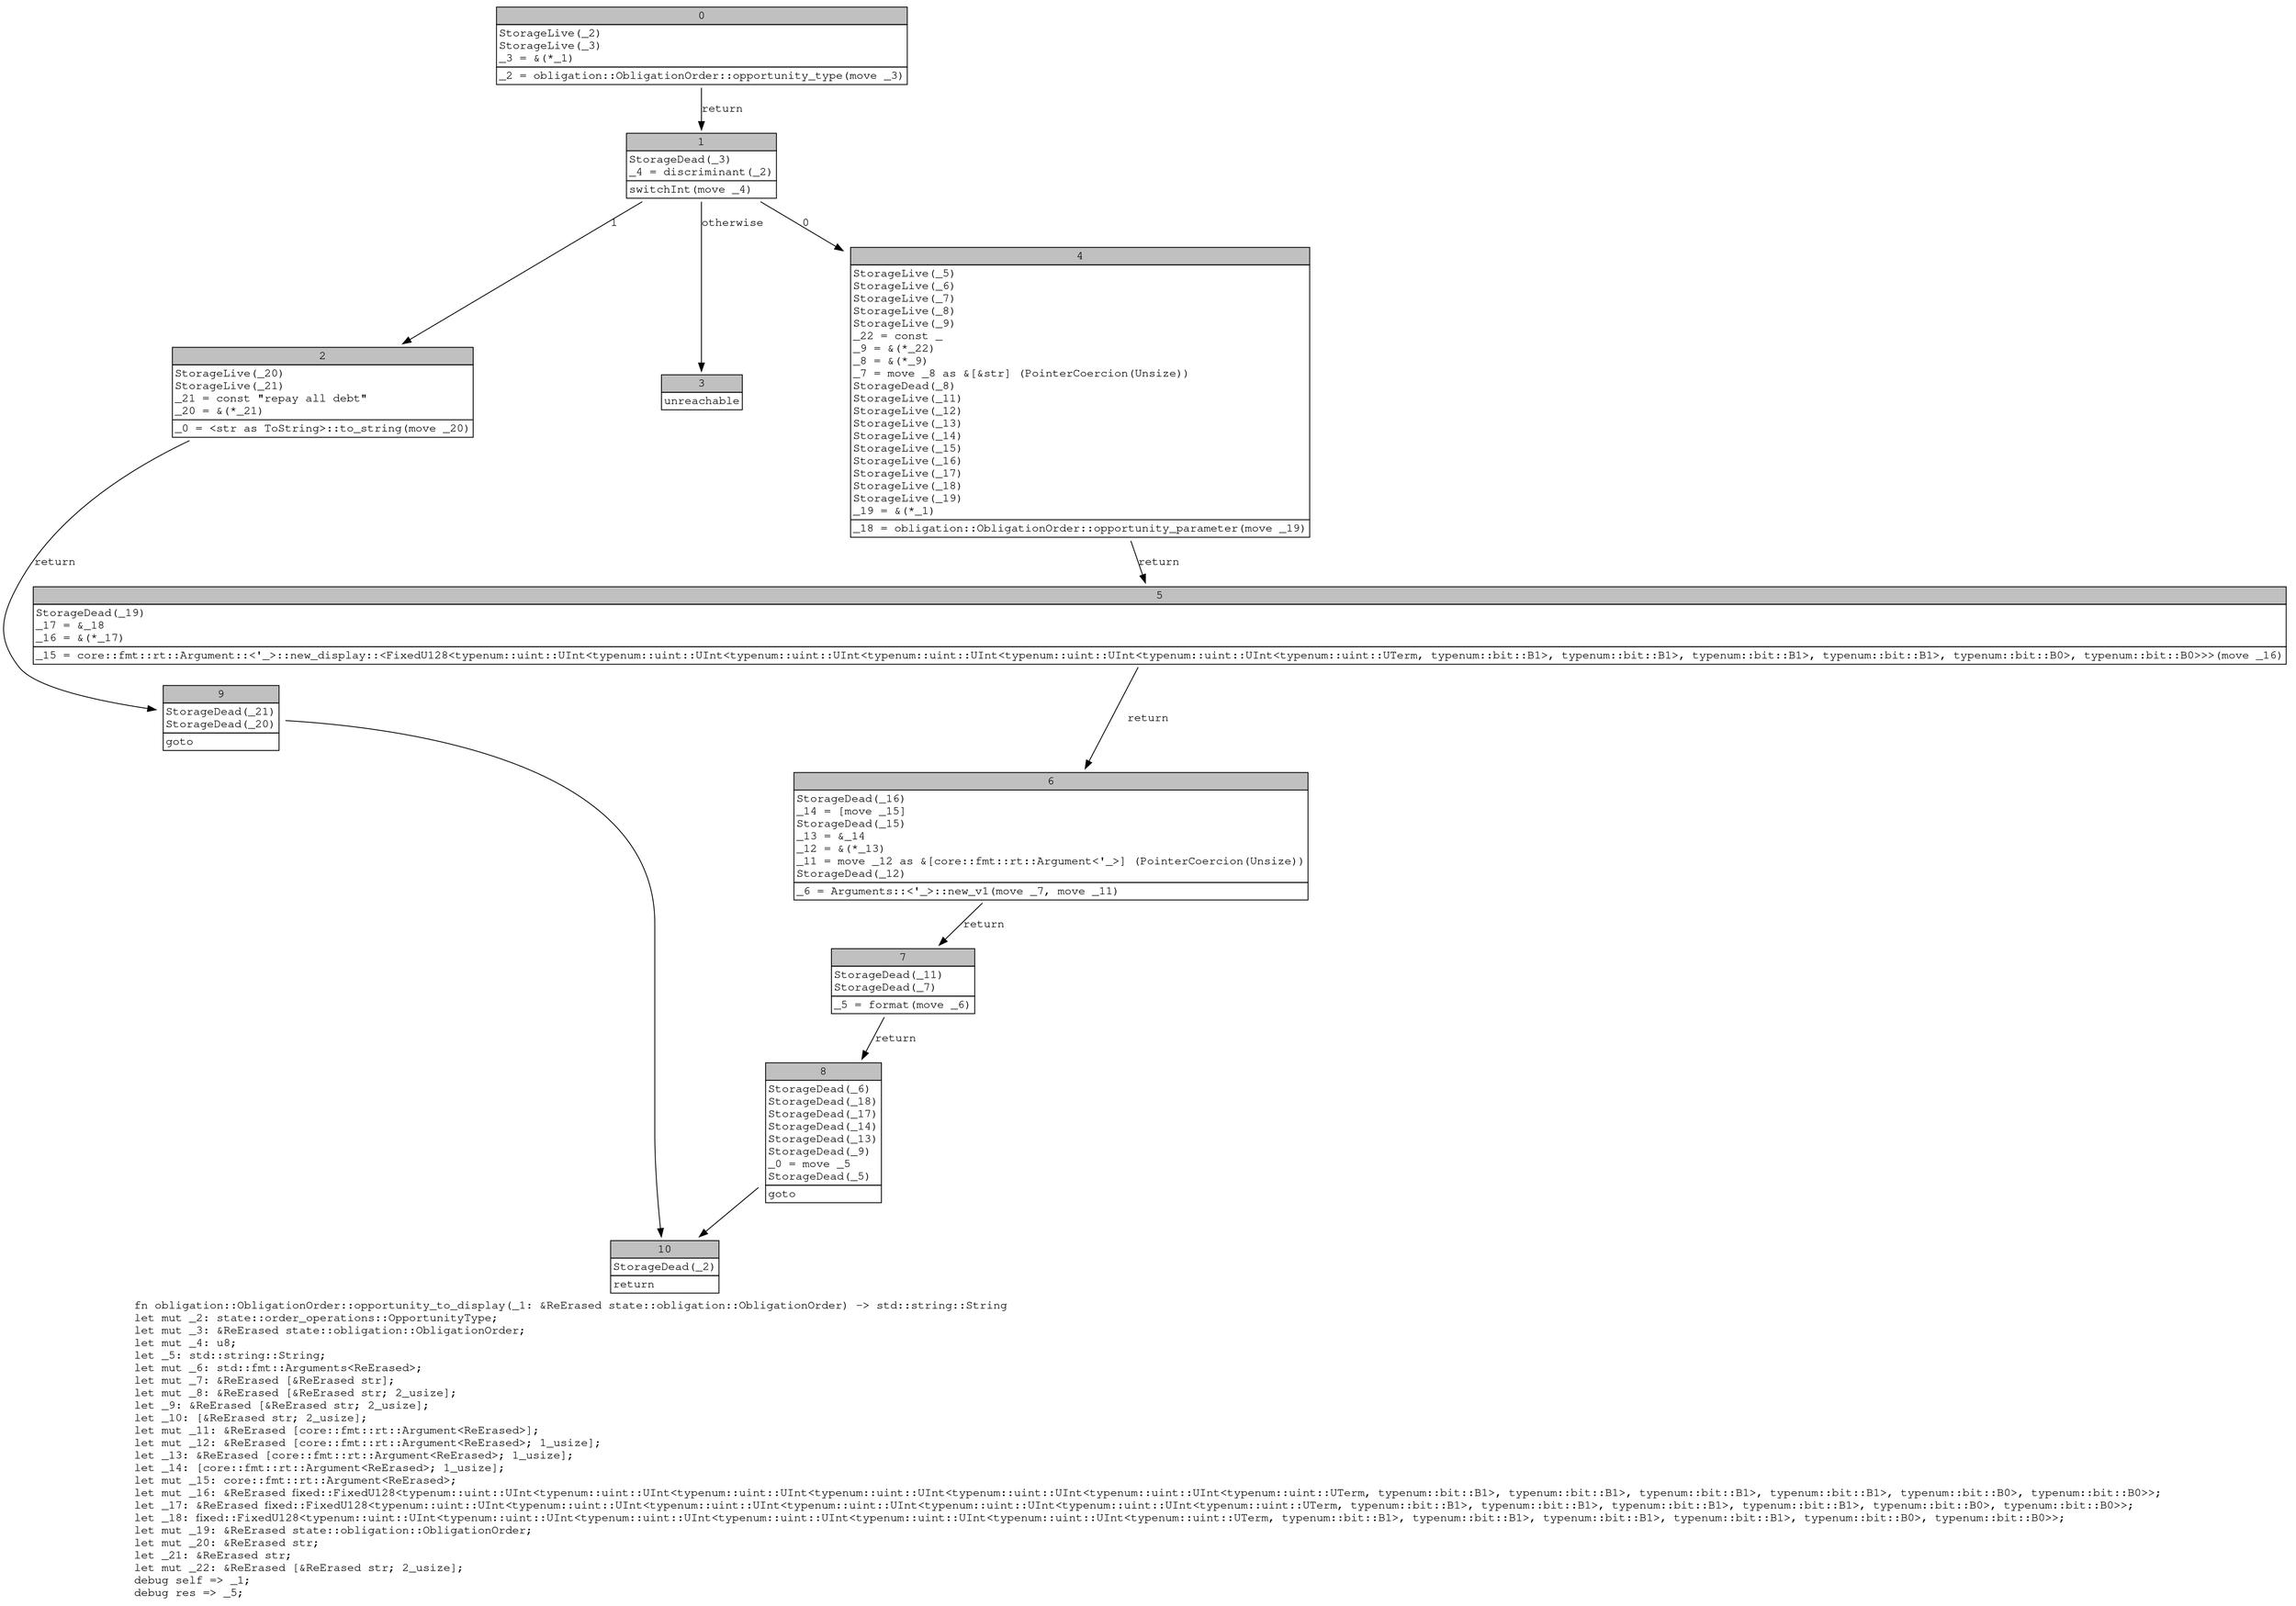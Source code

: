 digraph Mir_0_1750 {
    graph [fontname="Courier, monospace"];
    node [fontname="Courier, monospace"];
    edge [fontname="Courier, monospace"];
    label=<fn obligation::ObligationOrder::opportunity_to_display(_1: &amp;ReErased state::obligation::ObligationOrder) -&gt; std::string::String<br align="left"/>let mut _2: state::order_operations::OpportunityType;<br align="left"/>let mut _3: &amp;ReErased state::obligation::ObligationOrder;<br align="left"/>let mut _4: u8;<br align="left"/>let _5: std::string::String;<br align="left"/>let mut _6: std::fmt::Arguments&lt;ReErased&gt;;<br align="left"/>let mut _7: &amp;ReErased [&amp;ReErased str];<br align="left"/>let mut _8: &amp;ReErased [&amp;ReErased str; 2_usize];<br align="left"/>let _9: &amp;ReErased [&amp;ReErased str; 2_usize];<br align="left"/>let _10: [&amp;ReErased str; 2_usize];<br align="left"/>let mut _11: &amp;ReErased [core::fmt::rt::Argument&lt;ReErased&gt;];<br align="left"/>let mut _12: &amp;ReErased [core::fmt::rt::Argument&lt;ReErased&gt;; 1_usize];<br align="left"/>let _13: &amp;ReErased [core::fmt::rt::Argument&lt;ReErased&gt;; 1_usize];<br align="left"/>let _14: [core::fmt::rt::Argument&lt;ReErased&gt;; 1_usize];<br align="left"/>let mut _15: core::fmt::rt::Argument&lt;ReErased&gt;;<br align="left"/>let mut _16: &amp;ReErased fixed::FixedU128&lt;typenum::uint::UInt&lt;typenum::uint::UInt&lt;typenum::uint::UInt&lt;typenum::uint::UInt&lt;typenum::uint::UInt&lt;typenum::uint::UInt&lt;typenum::uint::UTerm, typenum::bit::B1&gt;, typenum::bit::B1&gt;, typenum::bit::B1&gt;, typenum::bit::B1&gt;, typenum::bit::B0&gt;, typenum::bit::B0&gt;&gt;;<br align="left"/>let _17: &amp;ReErased fixed::FixedU128&lt;typenum::uint::UInt&lt;typenum::uint::UInt&lt;typenum::uint::UInt&lt;typenum::uint::UInt&lt;typenum::uint::UInt&lt;typenum::uint::UInt&lt;typenum::uint::UTerm, typenum::bit::B1&gt;, typenum::bit::B1&gt;, typenum::bit::B1&gt;, typenum::bit::B1&gt;, typenum::bit::B0&gt;, typenum::bit::B0&gt;&gt;;<br align="left"/>let _18: fixed::FixedU128&lt;typenum::uint::UInt&lt;typenum::uint::UInt&lt;typenum::uint::UInt&lt;typenum::uint::UInt&lt;typenum::uint::UInt&lt;typenum::uint::UInt&lt;typenum::uint::UTerm, typenum::bit::B1&gt;, typenum::bit::B1&gt;, typenum::bit::B1&gt;, typenum::bit::B1&gt;, typenum::bit::B0&gt;, typenum::bit::B0&gt;&gt;;<br align="left"/>let mut _19: &amp;ReErased state::obligation::ObligationOrder;<br align="left"/>let mut _20: &amp;ReErased str;<br align="left"/>let _21: &amp;ReErased str;<br align="left"/>let mut _22: &amp;ReErased [&amp;ReErased str; 2_usize];<br align="left"/>debug self =&gt; _1;<br align="left"/>debug res =&gt; _5;<br align="left"/>>;
    bb0__0_1750 [shape="none", label=<<table border="0" cellborder="1" cellspacing="0"><tr><td bgcolor="gray" align="center" colspan="1">0</td></tr><tr><td align="left" balign="left">StorageLive(_2)<br/>StorageLive(_3)<br/>_3 = &amp;(*_1)<br/></td></tr><tr><td align="left">_2 = obligation::ObligationOrder::opportunity_type(move _3)</td></tr></table>>];
    bb1__0_1750 [shape="none", label=<<table border="0" cellborder="1" cellspacing="0"><tr><td bgcolor="gray" align="center" colspan="1">1</td></tr><tr><td align="left" balign="left">StorageDead(_3)<br/>_4 = discriminant(_2)<br/></td></tr><tr><td align="left">switchInt(move _4)</td></tr></table>>];
    bb2__0_1750 [shape="none", label=<<table border="0" cellborder="1" cellspacing="0"><tr><td bgcolor="gray" align="center" colspan="1">2</td></tr><tr><td align="left" balign="left">StorageLive(_20)<br/>StorageLive(_21)<br/>_21 = const &quot;repay all debt&quot;<br/>_20 = &amp;(*_21)<br/></td></tr><tr><td align="left">_0 = &lt;str as ToString&gt;::to_string(move _20)</td></tr></table>>];
    bb3__0_1750 [shape="none", label=<<table border="0" cellborder="1" cellspacing="0"><tr><td bgcolor="gray" align="center" colspan="1">3</td></tr><tr><td align="left">unreachable</td></tr></table>>];
    bb4__0_1750 [shape="none", label=<<table border="0" cellborder="1" cellspacing="0"><tr><td bgcolor="gray" align="center" colspan="1">4</td></tr><tr><td align="left" balign="left">StorageLive(_5)<br/>StorageLive(_6)<br/>StorageLive(_7)<br/>StorageLive(_8)<br/>StorageLive(_9)<br/>_22 = const _<br/>_9 = &amp;(*_22)<br/>_8 = &amp;(*_9)<br/>_7 = move _8 as &amp;[&amp;str] (PointerCoercion(Unsize))<br/>StorageDead(_8)<br/>StorageLive(_11)<br/>StorageLive(_12)<br/>StorageLive(_13)<br/>StorageLive(_14)<br/>StorageLive(_15)<br/>StorageLive(_16)<br/>StorageLive(_17)<br/>StorageLive(_18)<br/>StorageLive(_19)<br/>_19 = &amp;(*_1)<br/></td></tr><tr><td align="left">_18 = obligation::ObligationOrder::opportunity_parameter(move _19)</td></tr></table>>];
    bb5__0_1750 [shape="none", label=<<table border="0" cellborder="1" cellspacing="0"><tr><td bgcolor="gray" align="center" colspan="1">5</td></tr><tr><td align="left" balign="left">StorageDead(_19)<br/>_17 = &amp;_18<br/>_16 = &amp;(*_17)<br/></td></tr><tr><td align="left">_15 = core::fmt::rt::Argument::&lt;'_&gt;::new_display::&lt;FixedU128&lt;typenum::uint::UInt&lt;typenum::uint::UInt&lt;typenum::uint::UInt&lt;typenum::uint::UInt&lt;typenum::uint::UInt&lt;typenum::uint::UInt&lt;typenum::uint::UTerm, typenum::bit::B1&gt;, typenum::bit::B1&gt;, typenum::bit::B1&gt;, typenum::bit::B1&gt;, typenum::bit::B0&gt;, typenum::bit::B0&gt;&gt;&gt;(move _16)</td></tr></table>>];
    bb6__0_1750 [shape="none", label=<<table border="0" cellborder="1" cellspacing="0"><tr><td bgcolor="gray" align="center" colspan="1">6</td></tr><tr><td align="left" balign="left">StorageDead(_16)<br/>_14 = [move _15]<br/>StorageDead(_15)<br/>_13 = &amp;_14<br/>_12 = &amp;(*_13)<br/>_11 = move _12 as &amp;[core::fmt::rt::Argument&lt;'_&gt;] (PointerCoercion(Unsize))<br/>StorageDead(_12)<br/></td></tr><tr><td align="left">_6 = Arguments::&lt;'_&gt;::new_v1(move _7, move _11)</td></tr></table>>];
    bb7__0_1750 [shape="none", label=<<table border="0" cellborder="1" cellspacing="0"><tr><td bgcolor="gray" align="center" colspan="1">7</td></tr><tr><td align="left" balign="left">StorageDead(_11)<br/>StorageDead(_7)<br/></td></tr><tr><td align="left">_5 = format(move _6)</td></tr></table>>];
    bb8__0_1750 [shape="none", label=<<table border="0" cellborder="1" cellspacing="0"><tr><td bgcolor="gray" align="center" colspan="1">8</td></tr><tr><td align="left" balign="left">StorageDead(_6)<br/>StorageDead(_18)<br/>StorageDead(_17)<br/>StorageDead(_14)<br/>StorageDead(_13)<br/>StorageDead(_9)<br/>_0 = move _5<br/>StorageDead(_5)<br/></td></tr><tr><td align="left">goto</td></tr></table>>];
    bb9__0_1750 [shape="none", label=<<table border="0" cellborder="1" cellspacing="0"><tr><td bgcolor="gray" align="center" colspan="1">9</td></tr><tr><td align="left" balign="left">StorageDead(_21)<br/>StorageDead(_20)<br/></td></tr><tr><td align="left">goto</td></tr></table>>];
    bb10__0_1750 [shape="none", label=<<table border="0" cellborder="1" cellspacing="0"><tr><td bgcolor="gray" align="center" colspan="1">10</td></tr><tr><td align="left" balign="left">StorageDead(_2)<br/></td></tr><tr><td align="left">return</td></tr></table>>];
    bb0__0_1750 -> bb1__0_1750 [label="return"];
    bb1__0_1750 -> bb4__0_1750 [label="0"];
    bb1__0_1750 -> bb2__0_1750 [label="1"];
    bb1__0_1750 -> bb3__0_1750 [label="otherwise"];
    bb2__0_1750 -> bb9__0_1750 [label="return"];
    bb4__0_1750 -> bb5__0_1750 [label="return"];
    bb5__0_1750 -> bb6__0_1750 [label="return"];
    bb6__0_1750 -> bb7__0_1750 [label="return"];
    bb7__0_1750 -> bb8__0_1750 [label="return"];
    bb8__0_1750 -> bb10__0_1750 [label=""];
    bb9__0_1750 -> bb10__0_1750 [label=""];
}
